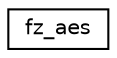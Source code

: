digraph "Graphical Class Hierarchy"
{
 // LATEX_PDF_SIZE
  edge [fontname="Helvetica",fontsize="10",labelfontname="Helvetica",labelfontsize="10"];
  node [fontname="Helvetica",fontsize="10",shape=record];
  rankdir="LR";
  Node0 [label="fz_aes",height=0.2,width=0.4,color="black", fillcolor="white", style="filled",URL="$structfz__aes.html",tooltip=" "];
}
